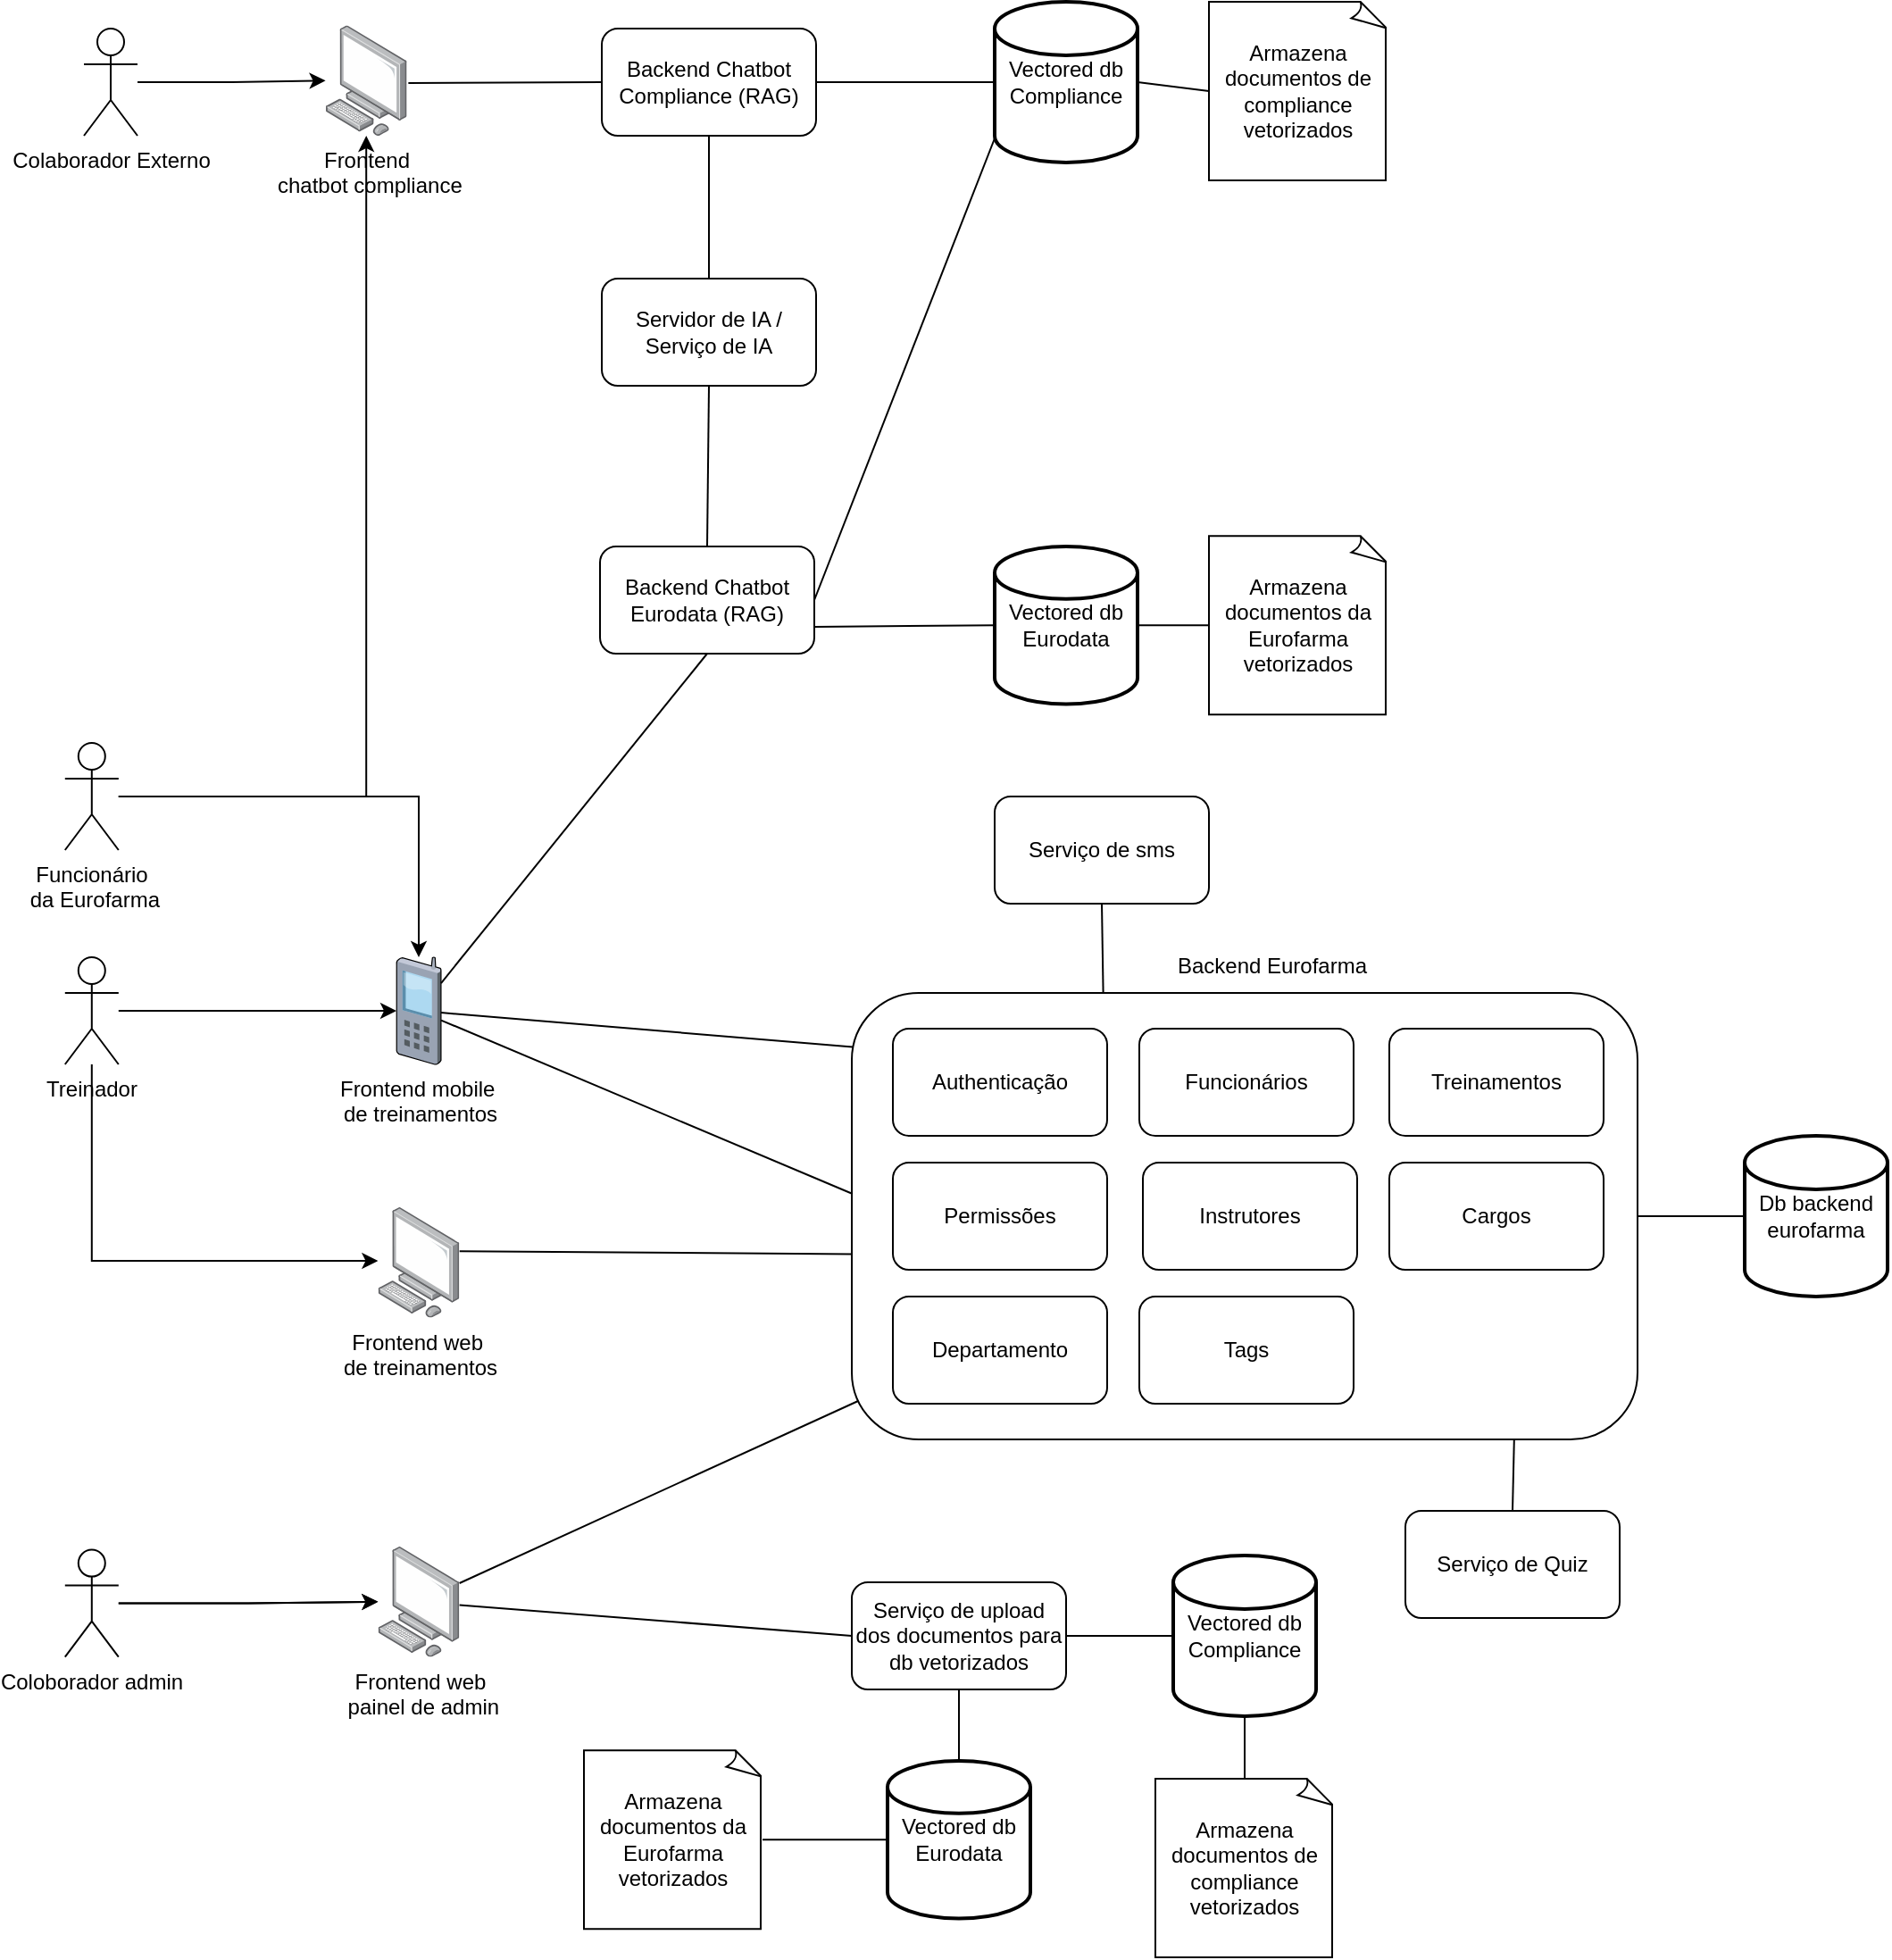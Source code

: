 <mxfile version="24.0.4" type="device">
  <diagram name="Página-1" id="fqhWIEe8gUN8pwczmAbc">
    <mxGraphModel dx="1687" dy="984" grid="1" gridSize="10" guides="1" tooltips="1" connect="1" arrows="1" fold="1" page="1" pageScale="1" pageWidth="827" pageHeight="1169" math="0" shadow="0">
      <root>
        <mxCell id="0" />
        <mxCell id="1" parent="0" />
        <mxCell id="1tR9jpnuT_GENMgGY_IX-8" value="Frontend&lt;div&gt;&amp;nbsp;chatbot compliance&lt;/div&gt;" style="image;points=[];aspect=fixed;html=1;align=center;shadow=0;dashed=0;image=img/lib/allied_telesis/computer_and_terminals/Personal_Computer.svg;" vertex="1" parent="1">
          <mxGeometry x="205.3" y="28.2" width="45.6" height="61.8" as="geometry" />
        </mxCell>
        <mxCell id="1tR9jpnuT_GENMgGY_IX-11" value="Frontend mobile&amp;nbsp;&lt;div&gt;de treinamentos&lt;div&gt;&lt;br&gt;&lt;/div&gt;&lt;/div&gt;" style="verticalLabelPosition=bottom;sketch=0;aspect=fixed;html=1;verticalAlign=top;strokeColor=none;align=center;outlineConnect=0;shape=mxgraph.citrix.cell_phone;" vertex="1" parent="1">
          <mxGeometry x="245" y="550" width="25" height="60" as="geometry" />
        </mxCell>
        <mxCell id="1tR9jpnuT_GENMgGY_IX-13" style="edgeStyle=orthogonalEdgeStyle;rounded=0;orthogonalLoop=1;jettySize=auto;html=1;" edge="1" parent="1" source="1tR9jpnuT_GENMgGY_IX-12" target="1tR9jpnuT_GENMgGY_IX-8">
          <mxGeometry relative="1" as="geometry" />
        </mxCell>
        <mxCell id="1tR9jpnuT_GENMgGY_IX-12" value="Colaborador Externo" style="shape=umlActor;verticalLabelPosition=bottom;verticalAlign=top;html=1;outlineConnect=0;" vertex="1" parent="1">
          <mxGeometry x="70" y="30" width="30" height="60" as="geometry" />
        </mxCell>
        <mxCell id="1tR9jpnuT_GENMgGY_IX-20" style="edgeStyle=orthogonalEdgeStyle;rounded=0;orthogonalLoop=1;jettySize=auto;html=1;" edge="1" parent="1" source="1tR9jpnuT_GENMgGY_IX-19" target="1tR9jpnuT_GENMgGY_IX-11">
          <mxGeometry relative="1" as="geometry" />
        </mxCell>
        <mxCell id="1tR9jpnuT_GENMgGY_IX-60" style="edgeStyle=orthogonalEdgeStyle;rounded=0;orthogonalLoop=1;jettySize=auto;html=1;" edge="1" parent="1" source="1tR9jpnuT_GENMgGY_IX-19" target="1tR9jpnuT_GENMgGY_IX-8">
          <mxGeometry relative="1" as="geometry" />
        </mxCell>
        <mxCell id="1tR9jpnuT_GENMgGY_IX-19" value="Funcionário&lt;div&gt;&amp;nbsp;da Eurofarma&lt;/div&gt;" style="shape=umlActor;verticalLabelPosition=bottom;verticalAlign=top;html=1;outlineConnect=0;" vertex="1" parent="1">
          <mxGeometry x="59.4" y="430" width="30" height="60" as="geometry" />
        </mxCell>
        <mxCell id="1tR9jpnuT_GENMgGY_IX-62" style="edgeStyle=orthogonalEdgeStyle;rounded=0;orthogonalLoop=1;jettySize=auto;html=1;" edge="1" parent="1" source="1tR9jpnuT_GENMgGY_IX-26" target="1tR9jpnuT_GENMgGY_IX-11">
          <mxGeometry relative="1" as="geometry" />
        </mxCell>
        <mxCell id="1tR9jpnuT_GENMgGY_IX-63" style="edgeStyle=orthogonalEdgeStyle;rounded=0;orthogonalLoop=1;jettySize=auto;html=1;" edge="1" parent="1" source="1tR9jpnuT_GENMgGY_IX-26" target="1tR9jpnuT_GENMgGY_IX-54">
          <mxGeometry relative="1" as="geometry">
            <Array as="points">
              <mxPoint x="74" y="720" />
            </Array>
          </mxGeometry>
        </mxCell>
        <mxCell id="1tR9jpnuT_GENMgGY_IX-26" value="Trein&lt;span style=&quot;background-color: initial;&quot;&gt;ador&lt;/span&gt;" style="shape=umlActor;verticalLabelPosition=bottom;verticalAlign=top;html=1;outlineConnect=0;" vertex="1" parent="1">
          <mxGeometry x="59.4" y="550" width="30" height="60" as="geometry" />
        </mxCell>
        <mxCell id="1tR9jpnuT_GENMgGY_IX-56" style="edgeStyle=orthogonalEdgeStyle;rounded=0;orthogonalLoop=1;jettySize=auto;html=1;" edge="1" parent="1" source="1tR9jpnuT_GENMgGY_IX-27" target="1tR9jpnuT_GENMgGY_IX-55">
          <mxGeometry relative="1" as="geometry" />
        </mxCell>
        <mxCell id="1tR9jpnuT_GENMgGY_IX-76" style="edgeStyle=orthogonalEdgeStyle;rounded=0;orthogonalLoop=1;jettySize=auto;html=1;" edge="1" parent="1" source="1tR9jpnuT_GENMgGY_IX-27" target="1tR9jpnuT_GENMgGY_IX-55">
          <mxGeometry relative="1" as="geometry" />
        </mxCell>
        <mxCell id="1tR9jpnuT_GENMgGY_IX-27" value="Coloborador admin" style="shape=umlActor;verticalLabelPosition=bottom;verticalAlign=top;html=1;outlineConnect=0;" vertex="1" parent="1">
          <mxGeometry x="59.4" y="881.8" width="30" height="60" as="geometry" />
        </mxCell>
        <mxCell id="1tR9jpnuT_GENMgGY_IX-31" value="Backe&lt;span style=&quot;background-color: initial;&quot;&gt;nd Chatbot Compliance (RAG)&lt;/span&gt;" style="rounded=1;whiteSpace=wrap;html=1;" vertex="1" parent="1">
          <mxGeometry x="360" y="30" width="120" height="60" as="geometry" />
        </mxCell>
        <mxCell id="1tR9jpnuT_GENMgGY_IX-32" value="Backend Chatbot Eurodata (RAG)" style="rounded=1;whiteSpace=wrap;html=1;" vertex="1" parent="1">
          <mxGeometry x="359" y="320" width="120" height="60" as="geometry" />
        </mxCell>
        <mxCell id="1tR9jpnuT_GENMgGY_IX-33" value="Vectored db&lt;br&gt;Compliance" style="strokeWidth=2;html=1;shape=mxgraph.flowchart.database;whiteSpace=wrap;" vertex="1" parent="1">
          <mxGeometry x="580" y="15" width="80" height="90" as="geometry" />
        </mxCell>
        <mxCell id="1tR9jpnuT_GENMgGY_IX-34" value="Vectored db&lt;br&gt;Eurodata" style="strokeWidth=2;html=1;shape=mxgraph.flowchart.database;whiteSpace=wrap;" vertex="1" parent="1">
          <mxGeometry x="580" y="320" width="80" height="88.2" as="geometry" />
        </mxCell>
        <mxCell id="1tR9jpnuT_GENMgGY_IX-36" value="" style="endArrow=none;html=1;rounded=0;exitX=1;exitY=0.5;exitDx=0;exitDy=0;entryX=0;entryY=0.5;entryDx=0;entryDy=0;entryPerimeter=0;" edge="1" parent="1" source="1tR9jpnuT_GENMgGY_IX-31" target="1tR9jpnuT_GENMgGY_IX-33">
          <mxGeometry width="50" height="50" relative="1" as="geometry">
            <mxPoint x="510" y="240" as="sourcePoint" />
            <mxPoint x="560" y="190" as="targetPoint" />
          </mxGeometry>
        </mxCell>
        <mxCell id="1tR9jpnuT_GENMgGY_IX-37" value="" style="endArrow=none;html=1;rounded=0;exitX=1;exitY=0.5;exitDx=0;exitDy=0;entryX=0;entryY=0.85;entryDx=0;entryDy=0;entryPerimeter=0;" edge="1" parent="1" source="1tR9jpnuT_GENMgGY_IX-32" target="1tR9jpnuT_GENMgGY_IX-33">
          <mxGeometry width="50" height="50" relative="1" as="geometry">
            <mxPoint x="660" y="280" as="sourcePoint" />
            <mxPoint x="710" y="230" as="targetPoint" />
          </mxGeometry>
        </mxCell>
        <mxCell id="1tR9jpnuT_GENMgGY_IX-38" value="" style="endArrow=none;html=1;rounded=0;exitX=1;exitY=0.75;exitDx=0;exitDy=0;entryX=0;entryY=0.5;entryDx=0;entryDy=0;entryPerimeter=0;" edge="1" parent="1" source="1tR9jpnuT_GENMgGY_IX-32" target="1tR9jpnuT_GENMgGY_IX-34">
          <mxGeometry width="50" height="50" relative="1" as="geometry">
            <mxPoint x="640" y="280" as="sourcePoint" />
            <mxPoint x="690" y="230" as="targetPoint" />
          </mxGeometry>
        </mxCell>
        <mxCell id="1tR9jpnuT_GENMgGY_IX-40" value="Armazena documentos de compliance vetorizados" style="whiteSpace=wrap;html=1;shape=mxgraph.basic.document" vertex="1" parent="1">
          <mxGeometry x="700" y="15" width="100" height="100" as="geometry" />
        </mxCell>
        <mxCell id="1tR9jpnuT_GENMgGY_IX-41" value="Armazena documentos da Eurofarma vetorizados" style="whiteSpace=wrap;html=1;shape=mxgraph.basic.document" vertex="1" parent="1">
          <mxGeometry x="700" y="314.1" width="100" height="100" as="geometry" />
        </mxCell>
        <mxCell id="1tR9jpnuT_GENMgGY_IX-42" value="" style="endArrow=none;html=1;rounded=0;exitX=1;exitY=0.5;exitDx=0;exitDy=0;exitPerimeter=0;entryX=0;entryY=0.5;entryDx=0;entryDy=0;entryPerimeter=0;" edge="1" parent="1" source="1tR9jpnuT_GENMgGY_IX-33" target="1tR9jpnuT_GENMgGY_IX-40">
          <mxGeometry width="50" height="50" relative="1" as="geometry">
            <mxPoint x="810" y="-50" as="sourcePoint" />
            <mxPoint x="860" y="-100" as="targetPoint" />
          </mxGeometry>
        </mxCell>
        <mxCell id="1tR9jpnuT_GENMgGY_IX-43" value="" style="endArrow=none;html=1;rounded=0;exitX=1;exitY=0.5;exitDx=0;exitDy=0;exitPerimeter=0;entryX=0;entryY=0.5;entryDx=0;entryDy=0;entryPerimeter=0;" edge="1" parent="1" source="1tR9jpnuT_GENMgGY_IX-34" target="1tR9jpnuT_GENMgGY_IX-41">
          <mxGeometry width="50" height="50" relative="1" as="geometry">
            <mxPoint x="840" y="270" as="sourcePoint" />
            <mxPoint x="890" y="220" as="targetPoint" />
          </mxGeometry>
        </mxCell>
        <mxCell id="1tR9jpnuT_GENMgGY_IX-44" value="Servidor de IA / Serviço de IA" style="rounded=1;whiteSpace=wrap;html=1;" vertex="1" parent="1">
          <mxGeometry x="360" y="170" width="120" height="60" as="geometry" />
        </mxCell>
        <mxCell id="1tR9jpnuT_GENMgGY_IX-46" value="" style="endArrow=none;html=1;rounded=0;entryX=0.5;entryY=1;entryDx=0;entryDy=0;exitX=0.5;exitY=0;exitDx=0;exitDy=0;" edge="1" parent="1" source="1tR9jpnuT_GENMgGY_IX-44" target="1tR9jpnuT_GENMgGY_IX-31">
          <mxGeometry width="50" height="50" relative="1" as="geometry">
            <mxPoint x="310" y="150" as="sourcePoint" />
            <mxPoint x="360" y="100" as="targetPoint" />
          </mxGeometry>
        </mxCell>
        <mxCell id="1tR9jpnuT_GENMgGY_IX-47" value="" style="endArrow=none;html=1;rounded=0;entryX=0.5;entryY=1;entryDx=0;entryDy=0;exitX=0.5;exitY=0;exitDx=0;exitDy=0;" edge="1" parent="1" source="1tR9jpnuT_GENMgGY_IX-32" target="1tR9jpnuT_GENMgGY_IX-44">
          <mxGeometry width="50" height="50" relative="1" as="geometry">
            <mxPoint x="350" y="240" as="sourcePoint" />
            <mxPoint x="400" y="190" as="targetPoint" />
          </mxGeometry>
        </mxCell>
        <mxCell id="1tR9jpnuT_GENMgGY_IX-48" value="" style="endArrow=none;html=1;rounded=0;exitX=1.017;exitY=0.523;exitDx=0;exitDy=0;exitPerimeter=0;entryX=0;entryY=0.5;entryDx=0;entryDy=0;" edge="1" parent="1" source="1tR9jpnuT_GENMgGY_IX-8" target="1tR9jpnuT_GENMgGY_IX-31">
          <mxGeometry width="50" height="50" relative="1" as="geometry">
            <mxPoint x="310" y="90" as="sourcePoint" />
            <mxPoint x="360" y="40" as="targetPoint" />
          </mxGeometry>
        </mxCell>
        <mxCell id="1tR9jpnuT_GENMgGY_IX-54" value="Frontend web&amp;nbsp;&lt;div&gt;de treinamentos&lt;div&gt;&lt;br style=&quot;background-color: rgb(251, 251, 251);&quot;&gt;&lt;/div&gt;&lt;/div&gt;" style="image;points=[];aspect=fixed;html=1;align=center;shadow=0;dashed=0;image=img/lib/allied_telesis/computer_and_terminals/Personal_Computer.svg;" vertex="1" parent="1">
          <mxGeometry x="234.7" y="690" width="45.6" height="61.8" as="geometry" />
        </mxCell>
        <mxCell id="1tR9jpnuT_GENMgGY_IX-55" value="Frontend web&lt;div&gt;&amp;nbsp;painel de admin&lt;/div&gt;&lt;div&gt;&lt;div&gt;&lt;br style=&quot;background-color: rgb(251, 251, 251);&quot;&gt;&lt;/div&gt;&lt;/div&gt;" style="image;points=[];aspect=fixed;html=1;align=center;shadow=0;dashed=0;image=img/lib/allied_telesis/computer_and_terminals/Personal_Computer.svg;" vertex="1" parent="1">
          <mxGeometry x="234.7" y="880" width="45.6" height="61.8" as="geometry" />
        </mxCell>
        <mxCell id="1tR9jpnuT_GENMgGY_IX-61" value="" style="rounded=1;whiteSpace=wrap;html=1;" vertex="1" parent="1">
          <mxGeometry x="500" y="570" width="440" height="250" as="geometry" />
        </mxCell>
        <mxCell id="1tR9jpnuT_GENMgGY_IX-70" value="" style="endArrow=none;html=1;rounded=0;entryX=0.5;entryY=1;entryDx=0;entryDy=0;" edge="1" parent="1" source="1tR9jpnuT_GENMgGY_IX-11" target="1tR9jpnuT_GENMgGY_IX-32">
          <mxGeometry width="50" height="50" relative="1" as="geometry">
            <mxPoint x="330" y="530" as="sourcePoint" />
            <mxPoint x="380" y="480" as="targetPoint" />
          </mxGeometry>
        </mxCell>
        <mxCell id="1tR9jpnuT_GENMgGY_IX-71" value="" style="endArrow=none;html=1;rounded=0;entryX=0.001;entryY=0.121;entryDx=0;entryDy=0;entryPerimeter=0;" edge="1" parent="1" source="1tR9jpnuT_GENMgGY_IX-11" target="1tR9jpnuT_GENMgGY_IX-61">
          <mxGeometry width="50" height="50" relative="1" as="geometry">
            <mxPoint x="420" y="590" as="sourcePoint" />
            <mxPoint x="470" y="540" as="targetPoint" />
          </mxGeometry>
        </mxCell>
        <mxCell id="1tR9jpnuT_GENMgGY_IX-74" value="" style="endArrow=none;html=1;rounded=0;entryX=0.001;entryY=0.45;entryDx=0;entryDy=0;entryPerimeter=0;" edge="1" parent="1" source="1tR9jpnuT_GENMgGY_IX-11" target="1tR9jpnuT_GENMgGY_IX-61">
          <mxGeometry width="50" height="50" relative="1" as="geometry">
            <mxPoint x="410" y="580" as="sourcePoint" />
            <mxPoint x="460" y="530" as="targetPoint" />
          </mxGeometry>
        </mxCell>
        <mxCell id="1tR9jpnuT_GENMgGY_IX-75" value="" style="endArrow=none;html=1;rounded=0;exitX=1.001;exitY=0.399;exitDx=0;exitDy=0;exitPerimeter=0;entryX=0.001;entryY=0.585;entryDx=0;entryDy=0;entryPerimeter=0;" edge="1" parent="1" source="1tR9jpnuT_GENMgGY_IX-54" target="1tR9jpnuT_GENMgGY_IX-61">
          <mxGeometry width="50" height="50" relative="1" as="geometry">
            <mxPoint x="360" y="750" as="sourcePoint" />
            <mxPoint x="410" y="700" as="targetPoint" />
          </mxGeometry>
        </mxCell>
        <mxCell id="1tR9jpnuT_GENMgGY_IX-77" value="Serviço de upload dos documentos para db vetorizados" style="rounded=1;whiteSpace=wrap;html=1;" vertex="1" parent="1">
          <mxGeometry x="500" y="900" width="120" height="60" as="geometry" />
        </mxCell>
        <mxCell id="1tR9jpnuT_GENMgGY_IX-79" value="" style="endArrow=none;html=1;rounded=0;entryX=0.008;entryY=0.914;entryDx=0;entryDy=0;entryPerimeter=0;" edge="1" parent="1" source="1tR9jpnuT_GENMgGY_IX-55" target="1tR9jpnuT_GENMgGY_IX-61">
          <mxGeometry width="50" height="50" relative="1" as="geometry">
            <mxPoint x="380" y="940" as="sourcePoint" />
            <mxPoint x="430" y="890" as="targetPoint" />
          </mxGeometry>
        </mxCell>
        <mxCell id="1tR9jpnuT_GENMgGY_IX-80" value="" style="endArrow=none;html=1;rounded=0;entryX=0;entryY=0.5;entryDx=0;entryDy=0;" edge="1" parent="1" source="1tR9jpnuT_GENMgGY_IX-55" target="1tR9jpnuT_GENMgGY_IX-77">
          <mxGeometry width="50" height="50" relative="1" as="geometry">
            <mxPoint x="380" y="970" as="sourcePoint" />
            <mxPoint x="430" y="920" as="targetPoint" />
          </mxGeometry>
        </mxCell>
        <mxCell id="1tR9jpnuT_GENMgGY_IX-82" value="Backend Eurofarma" style="text;html=1;align=center;verticalAlign=middle;resizable=0;points=[];autosize=1;strokeColor=none;fillColor=none;" vertex="1" parent="1">
          <mxGeometry x="670" y="540" width="130" height="30" as="geometry" />
        </mxCell>
        <mxCell id="1tR9jpnuT_GENMgGY_IX-89" value="Vectored db&lt;br&gt;Compliance" style="strokeWidth=2;html=1;shape=mxgraph.flowchart.database;whiteSpace=wrap;" vertex="1" parent="1">
          <mxGeometry x="680" y="885" width="80" height="90" as="geometry" />
        </mxCell>
        <mxCell id="1tR9jpnuT_GENMgGY_IX-90" value="Vectored db&lt;br&gt;Eurodata" style="strokeWidth=2;html=1;shape=mxgraph.flowchart.database;whiteSpace=wrap;" vertex="1" parent="1">
          <mxGeometry x="520" y="1000.0" width="80" height="88.2" as="geometry" />
        </mxCell>
        <mxCell id="1tR9jpnuT_GENMgGY_IX-91" value="Armazena documentos de compliance vetorizados" style="whiteSpace=wrap;html=1;shape=mxgraph.basic.document" vertex="1" parent="1">
          <mxGeometry x="670" y="1010" width="100" height="100" as="geometry" />
        </mxCell>
        <mxCell id="1tR9jpnuT_GENMgGY_IX-92" value="Armazena documentos da Eurofarma vetorizados" style="whiteSpace=wrap;html=1;shape=mxgraph.basic.document" vertex="1" parent="1">
          <mxGeometry x="350" y="994.1" width="100" height="100" as="geometry" />
        </mxCell>
        <mxCell id="1tR9jpnuT_GENMgGY_IX-95" value="" style="endArrow=none;html=1;rounded=0;exitX=1;exitY=0.5;exitDx=0;exitDy=0;entryX=0;entryY=0.5;entryDx=0;entryDy=0;entryPerimeter=0;" edge="1" parent="1" source="1tR9jpnuT_GENMgGY_IX-77" target="1tR9jpnuT_GENMgGY_IX-89">
          <mxGeometry width="50" height="50" relative="1" as="geometry">
            <mxPoint x="640" y="910" as="sourcePoint" />
            <mxPoint x="690" y="860" as="targetPoint" />
          </mxGeometry>
        </mxCell>
        <mxCell id="1tR9jpnuT_GENMgGY_IX-96" value="" style="endArrow=none;html=1;rounded=0;entryX=0.5;entryY=1;entryDx=0;entryDy=0;exitX=0.5;exitY=0;exitDx=0;exitDy=0;exitPerimeter=0;" edge="1" parent="1" source="1tR9jpnuT_GENMgGY_IX-90" target="1tR9jpnuT_GENMgGY_IX-77">
          <mxGeometry width="50" height="50" relative="1" as="geometry">
            <mxPoint x="670" y="1040" as="sourcePoint" />
            <mxPoint x="720" y="990" as="targetPoint" />
          </mxGeometry>
        </mxCell>
        <mxCell id="1tR9jpnuT_GENMgGY_IX-99" value="" style="endArrow=none;html=1;rounded=0;exitX=1;exitY=0.5;exitDx=0;exitDy=0;exitPerimeter=0;entryX=0;entryY=0.5;entryDx=0;entryDy=0;entryPerimeter=0;" edge="1" parent="1" source="1tR9jpnuT_GENMgGY_IX-92" target="1tR9jpnuT_GENMgGY_IX-90">
          <mxGeometry width="50" height="50" relative="1" as="geometry">
            <mxPoint x="490" y="1090" as="sourcePoint" />
            <mxPoint x="540" y="1040" as="targetPoint" />
          </mxGeometry>
        </mxCell>
        <mxCell id="1tR9jpnuT_GENMgGY_IX-100" value="" style="endArrow=none;html=1;rounded=0;exitX=0.5;exitY=0;exitDx=0;exitDy=0;exitPerimeter=0;entryX=0.5;entryY=1;entryDx=0;entryDy=0;entryPerimeter=0;" edge="1" parent="1" source="1tR9jpnuT_GENMgGY_IX-91" target="1tR9jpnuT_GENMgGY_IX-89">
          <mxGeometry width="50" height="50" relative="1" as="geometry">
            <mxPoint x="710" y="1020" as="sourcePoint" />
            <mxPoint x="760" y="970" as="targetPoint" />
          </mxGeometry>
        </mxCell>
        <mxCell id="1tR9jpnuT_GENMgGY_IX-101" value="Authenticação" style="rounded=1;whiteSpace=wrap;html=1;" vertex="1" parent="1">
          <mxGeometry x="523" y="590" width="120" height="60" as="geometry" />
        </mxCell>
        <mxCell id="1tR9jpnuT_GENMgGY_IX-102" value="Funcionários" style="rounded=1;whiteSpace=wrap;html=1;" vertex="1" parent="1">
          <mxGeometry x="661" y="590" width="120" height="60" as="geometry" />
        </mxCell>
        <mxCell id="1tR9jpnuT_GENMgGY_IX-103" value="Treinamentos" style="rounded=1;whiteSpace=wrap;html=1;" vertex="1" parent="1">
          <mxGeometry x="801" y="590" width="120" height="60" as="geometry" />
        </mxCell>
        <mxCell id="1tR9jpnuT_GENMgGY_IX-104" value="Permissões" style="rounded=1;whiteSpace=wrap;html=1;" vertex="1" parent="1">
          <mxGeometry x="523" y="665" width="120" height="60" as="geometry" />
        </mxCell>
        <mxCell id="1tR9jpnuT_GENMgGY_IX-105" value="Serviço de sms" style="rounded=1;whiteSpace=wrap;html=1;" vertex="1" parent="1">
          <mxGeometry x="580" y="460" width="120" height="60" as="geometry" />
        </mxCell>
        <mxCell id="1tR9jpnuT_GENMgGY_IX-106" value="" style="endArrow=none;html=1;rounded=0;exitX=0.32;exitY=0;exitDx=0;exitDy=0;entryX=0.5;entryY=1;entryDx=0;entryDy=0;exitPerimeter=0;" edge="1" parent="1" source="1tR9jpnuT_GENMgGY_IX-61" target="1tR9jpnuT_GENMgGY_IX-105">
          <mxGeometry width="50" height="50" relative="1" as="geometry">
            <mxPoint x="520" y="540" as="sourcePoint" />
            <mxPoint x="570" y="490" as="targetPoint" />
          </mxGeometry>
        </mxCell>
        <mxCell id="1tR9jpnuT_GENMgGY_IX-107" value="Instrutores" style="rounded=1;whiteSpace=wrap;html=1;" vertex="1" parent="1">
          <mxGeometry x="663" y="665" width="120" height="60" as="geometry" />
        </mxCell>
        <mxCell id="1tR9jpnuT_GENMgGY_IX-108" value="Cargos" style="rounded=1;whiteSpace=wrap;html=1;" vertex="1" parent="1">
          <mxGeometry x="801" y="665" width="120" height="60" as="geometry" />
        </mxCell>
        <mxCell id="1tR9jpnuT_GENMgGY_IX-109" value="Departamento" style="rounded=1;whiteSpace=wrap;html=1;" vertex="1" parent="1">
          <mxGeometry x="523" y="740" width="120" height="60" as="geometry" />
        </mxCell>
        <mxCell id="1tR9jpnuT_GENMgGY_IX-115" value="" style="endArrow=none;html=1;rounded=0;exitX=1;exitY=0.5;exitDx=0;exitDy=0;entryX=0;entryY=0.5;entryDx=0;entryDy=0;entryPerimeter=0;" edge="1" parent="1" source="1tR9jpnuT_GENMgGY_IX-61" target="1tR9jpnuT_GENMgGY_IX-121">
          <mxGeometry width="50" height="50" relative="1" as="geometry">
            <mxPoint x="980" y="710" as="sourcePoint" />
            <mxPoint x="1010.0" y="695" as="targetPoint" />
          </mxGeometry>
        </mxCell>
        <mxCell id="1tR9jpnuT_GENMgGY_IX-117" value="Serviço de Quiz" style="rounded=1;whiteSpace=wrap;html=1;" vertex="1" parent="1">
          <mxGeometry x="810" y="860" width="120" height="60" as="geometry" />
        </mxCell>
        <mxCell id="1tR9jpnuT_GENMgGY_IX-118" value="Tags" style="rounded=1;whiteSpace=wrap;html=1;" vertex="1" parent="1">
          <mxGeometry x="661" y="740" width="120" height="60" as="geometry" />
        </mxCell>
        <mxCell id="1tR9jpnuT_GENMgGY_IX-120" value="" style="endArrow=none;html=1;rounded=0;exitX=0.5;exitY=0;exitDx=0;exitDy=0;entryX=0.843;entryY=0.998;entryDx=0;entryDy=0;entryPerimeter=0;" edge="1" parent="1" source="1tR9jpnuT_GENMgGY_IX-117" target="1tR9jpnuT_GENMgGY_IX-61">
          <mxGeometry width="50" height="50" relative="1" as="geometry">
            <mxPoint x="880" y="830" as="sourcePoint" />
            <mxPoint x="930" y="780" as="targetPoint" />
          </mxGeometry>
        </mxCell>
        <mxCell id="1tR9jpnuT_GENMgGY_IX-121" value="Db backend eurofarma" style="strokeWidth=2;html=1;shape=mxgraph.flowchart.database;whiteSpace=wrap;" vertex="1" parent="1">
          <mxGeometry x="1000" y="650" width="80" height="90" as="geometry" />
        </mxCell>
      </root>
    </mxGraphModel>
  </diagram>
</mxfile>
